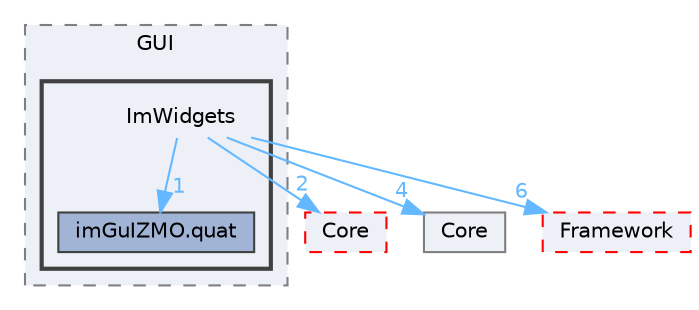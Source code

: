 digraph "D:/Peridyno/peridyno/src/Rendering/GUI/ImWidgets"
{
 // LATEX_PDF_SIZE
  bgcolor="transparent";
  edge [fontname=Helvetica,fontsize=10,labelfontname=Helvetica,labelfontsize=10];
  node [fontname=Helvetica,fontsize=10,shape=box,height=0.2,width=0.4];
  compound=true
  subgraph clusterdir_1142aa39e27f489476c1eb847f941055 {
    graph [ bgcolor="#edf0f7", pencolor="grey50", label="GUI", fontname=Helvetica,fontsize=10 style="filled,dashed", URL="dir_1142aa39e27f489476c1eb847f941055.html",tooltip=""]
  subgraph clusterdir_73f67fb364b9e775af8617ac0a28e245 {
    graph [ bgcolor="#edf0f7", pencolor="grey25", label="", fontname=Helvetica,fontsize=10 style="filled,bold", URL="dir_73f67fb364b9e775af8617ac0a28e245.html",tooltip=""]
    dir_73f67fb364b9e775af8617ac0a28e245 [shape=plaintext, label="ImWidgets"];
  dir_eefaba7058f0184d738f6068928f4a0b [label="imGuIZMO.quat", fillcolor="#a2b4d6", color="grey25", style="filled", URL="dir_eefaba7058f0184d738f6068928f4a0b.html",tooltip=""];
  }
  }
  dir_18ab09de471ddf4a6c726bf6f36eb1c9 [label="Core", fillcolor="#edf0f7", color="red", style="filled,dashed", URL="dir_18ab09de471ddf4a6c726bf6f36eb1c9.html",tooltip=""];
  dir_4ad8273fa338df4f81dae295f2b3a96c [label="Core", fillcolor="#edf0f7", color="grey50", style="filled", URL="dir_4ad8273fa338df4f81dae295f2b3a96c.html",tooltip=""];
  dir_72c161997c5186b0a4bbf39a44809cf4 [label="Framework", fillcolor="#edf0f7", color="red", style="filled,dashed", URL="dir_72c161997c5186b0a4bbf39a44809cf4.html",tooltip=""];
  dir_73f67fb364b9e775af8617ac0a28e245->dir_18ab09de471ddf4a6c726bf6f36eb1c9 [headlabel="2", labeldistance=1.5 headhref="dir_000035_000014.html" href="dir_000035_000014.html" color="steelblue1" fontcolor="steelblue1"];
  dir_73f67fb364b9e775af8617ac0a28e245->dir_4ad8273fa338df4f81dae295f2b3a96c [headlabel="4", labeldistance=1.5 headhref="dir_000035_000015.html" href="dir_000035_000015.html" color="steelblue1" fontcolor="steelblue1"];
  dir_73f67fb364b9e775af8617ac0a28e245->dir_72c161997c5186b0a4bbf39a44809cf4 [headlabel="6", labeldistance=1.5 headhref="dir_000035_000027.html" href="dir_000035_000027.html" color="steelblue1" fontcolor="steelblue1"];
  dir_73f67fb364b9e775af8617ac0a28e245->dir_eefaba7058f0184d738f6068928f4a0b [headlabel="1", labeldistance=1.5 headhref="dir_000035_000034.html" href="dir_000035_000034.html" color="steelblue1" fontcolor="steelblue1"];
}
